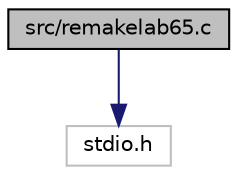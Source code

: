 digraph "src/remakelab65.c"
{
 // LATEX_PDF_SIZE
  edge [fontname="Helvetica",fontsize="10",labelfontname="Helvetica",labelfontsize="10"];
  node [fontname="Helvetica",fontsize="10",shape=record];
  Node1 [label="src/remakelab65.c",height=0.2,width=0.4,color="black", fillcolor="grey75", style="filled", fontcolor="black",tooltip="Файл з п'ятим завданням 6 лаборатороної роботи \"Виконати циклічне зрушення массиву Н * Н вліво\"."];
  Node1 -> Node2 [color="midnightblue",fontsize="10",style="solid",fontname="Helvetica"];
  Node2 [label="stdio.h",height=0.2,width=0.4,color="grey75", fillcolor="white", style="filled",tooltip=" "];
}
